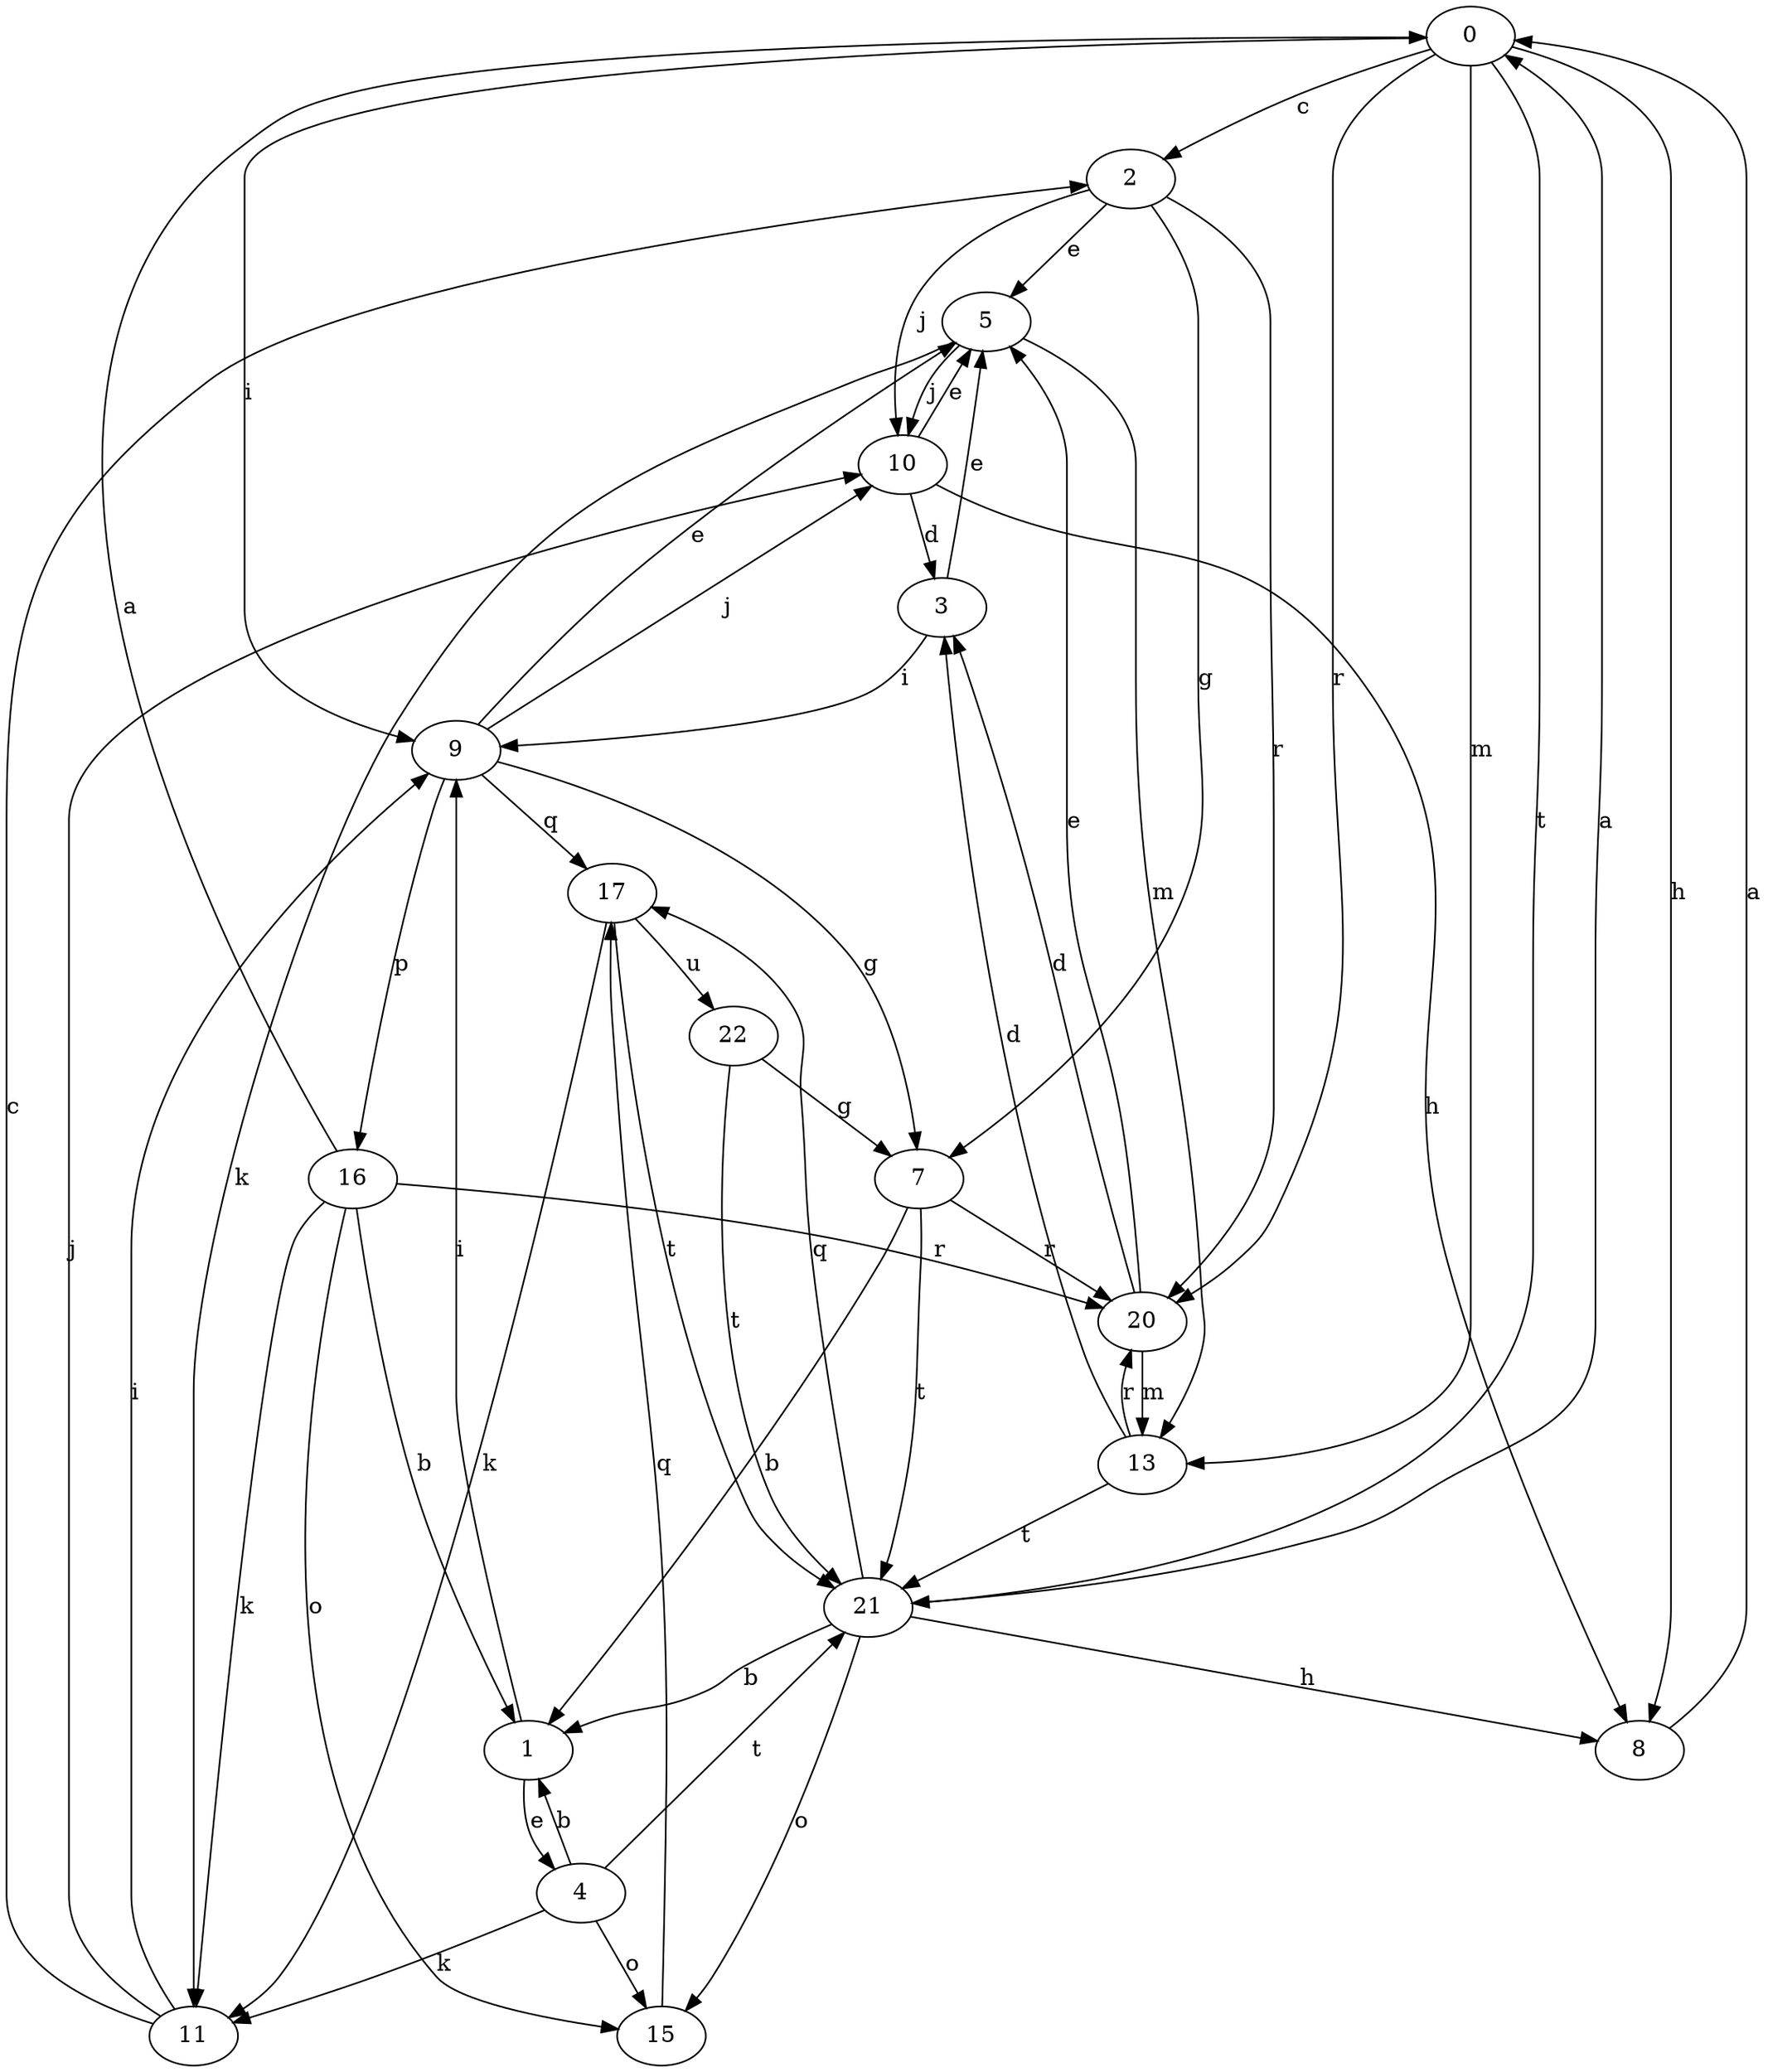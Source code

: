 strict digraph  {
0;
1;
2;
3;
4;
5;
7;
8;
9;
10;
11;
13;
15;
16;
17;
20;
21;
22;
0 -> 2  [label=c];
0 -> 8  [label=h];
0 -> 9  [label=i];
0 -> 13  [label=m];
0 -> 20  [label=r];
0 -> 21  [label=t];
1 -> 4  [label=e];
1 -> 9  [label=i];
2 -> 5  [label=e];
2 -> 7  [label=g];
2 -> 10  [label=j];
2 -> 20  [label=r];
3 -> 5  [label=e];
3 -> 9  [label=i];
4 -> 1  [label=b];
4 -> 11  [label=k];
4 -> 15  [label=o];
4 -> 21  [label=t];
5 -> 10  [label=j];
5 -> 11  [label=k];
5 -> 13  [label=m];
7 -> 1  [label=b];
7 -> 20  [label=r];
7 -> 21  [label=t];
8 -> 0  [label=a];
9 -> 5  [label=e];
9 -> 7  [label=g];
9 -> 10  [label=j];
9 -> 16  [label=p];
9 -> 17  [label=q];
10 -> 3  [label=d];
10 -> 5  [label=e];
10 -> 8  [label=h];
11 -> 2  [label=c];
11 -> 9  [label=i];
11 -> 10  [label=j];
13 -> 3  [label=d];
13 -> 20  [label=r];
13 -> 21  [label=t];
15 -> 17  [label=q];
16 -> 0  [label=a];
16 -> 1  [label=b];
16 -> 11  [label=k];
16 -> 15  [label=o];
16 -> 20  [label=r];
17 -> 11  [label=k];
17 -> 21  [label=t];
17 -> 22  [label=u];
20 -> 3  [label=d];
20 -> 5  [label=e];
20 -> 13  [label=m];
21 -> 0  [label=a];
21 -> 1  [label=b];
21 -> 8  [label=h];
21 -> 15  [label=o];
21 -> 17  [label=q];
22 -> 7  [label=g];
22 -> 21  [label=t];
}
